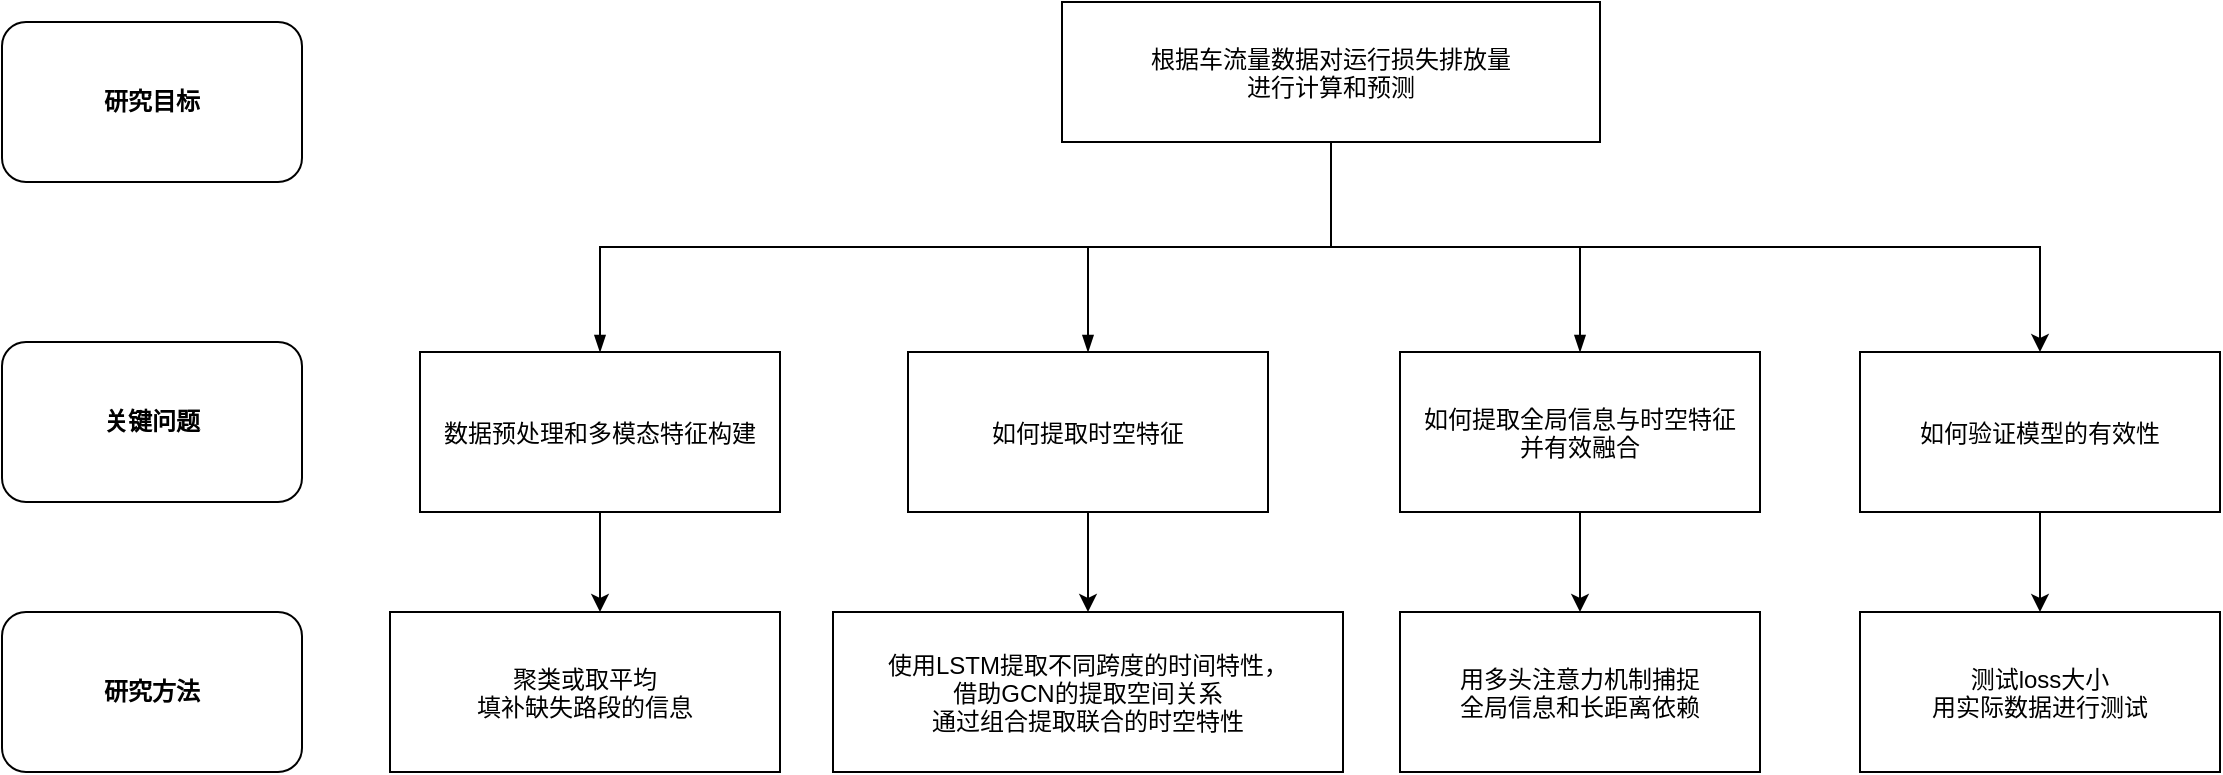 <mxfile version="25.0.1">
  <diagram id="prtHgNgQTEPvFCAcTncT" name="Page-1">
    <mxGraphModel dx="1886" dy="794" grid="0" gridSize="10" guides="1" tooltips="1" connect="1" arrows="1" fold="1" page="1" pageScale="1" pageWidth="827" pageHeight="1169" math="0" shadow="0">
      <root>
        <mxCell id="0" />
        <mxCell id="1" parent="0" />
        <mxCell id="dNxyNK7c78bLwvsdeMH5-13" value="" style="endArrow=blockThin;endFill=1;fontSize=11;edgeStyle=elbowEdgeStyle;elbow=vertical;rounded=0;" parent="1" source="dNxyNK7c78bLwvsdeMH5-12" target="dNxyNK7c78bLwvsdeMH5-14" edge="1">
          <mxGeometry relative="1" as="geometry" />
        </mxCell>
        <mxCell id="dNxyNK7c78bLwvsdeMH5-15" value="" style="endArrow=blockThin;endFill=1;fontSize=11;edgeStyle=elbowEdgeStyle;elbow=vertical;rounded=0;" parent="1" source="dNxyNK7c78bLwvsdeMH5-12" target="dNxyNK7c78bLwvsdeMH5-16" edge="1">
          <mxGeometry relative="1" as="geometry" />
        </mxCell>
        <mxCell id="dNxyNK7c78bLwvsdeMH5-17" value="" style="endArrow=blockThin;endFill=1;fontSize=11;edgeStyle=elbowEdgeStyle;elbow=vertical;rounded=0;" parent="1" source="dNxyNK7c78bLwvsdeMH5-12" target="dNxyNK7c78bLwvsdeMH5-18" edge="1">
          <mxGeometry relative="1" as="geometry" />
        </mxCell>
        <mxCell id="d0pJmijx4cC1JQeAYe1_-26" style="edgeStyle=orthogonalEdgeStyle;rounded=0;orthogonalLoop=1;jettySize=auto;html=1;exitX=0.5;exitY=1;exitDx=0;exitDy=0;" parent="1" source="dNxyNK7c78bLwvsdeMH5-12" target="d0pJmijx4cC1JQeAYe1_-8" edge="1">
          <mxGeometry relative="1" as="geometry" />
        </mxCell>
        <UserObject label="根据车流量数据对运行损失排放量&#xa;进行计算和预测" name="Tessa Miller" position="CFO" location="Office 1" email="me@example.com" placeholders="1" link="https://www.draw.io" id="dNxyNK7c78bLwvsdeMH5-12">
          <mxCell style="" parent="1" vertex="1">
            <mxGeometry x="750" y="360" width="269" height="70" as="geometry" />
          </mxCell>
        </UserObject>
        <mxCell id="d0pJmijx4cC1JQeAYe1_-7" style="edgeStyle=orthogonalEdgeStyle;rounded=0;orthogonalLoop=1;jettySize=auto;html=1;" parent="1" source="dNxyNK7c78bLwvsdeMH5-14" target="d0pJmijx4cC1JQeAYe1_-6" edge="1">
          <mxGeometry relative="1" as="geometry">
            <Array as="points">
              <mxPoint x="519" y="645" />
              <mxPoint x="519" y="645" />
            </Array>
          </mxGeometry>
        </mxCell>
        <UserObject label="数据预处理和多模态特征构建" name="Edward Morrison" position="Brand Manager" location="Office 2" email="me@example.com" placeholders="1" link="https://www.draw.io" id="dNxyNK7c78bLwvsdeMH5-14">
          <mxCell style="" parent="1" vertex="1">
            <mxGeometry x="429" y="535" width="180" height="80" as="geometry" />
          </mxCell>
        </UserObject>
        <mxCell id="d0pJmijx4cC1JQeAYe1_-10" style="edgeStyle=orthogonalEdgeStyle;rounded=0;orthogonalLoop=1;jettySize=auto;html=1;entryX=0.5;entryY=0;entryDx=0;entryDy=0;" parent="1" source="d0pJmijx4cC1JQeAYe1_-11" edge="1">
          <mxGeometry relative="1" as="geometry">
            <mxPoint x="762.25" y="675" as="targetPoint" />
            <mxPoint x="763.75" y="615" as="sourcePoint" />
            <Array as="points">
              <mxPoint x="764" y="675" />
            </Array>
          </mxGeometry>
        </mxCell>
        <mxCell id="d0pJmijx4cC1JQeAYe1_-13" value="" style="edgeStyle=orthogonalEdgeStyle;rounded=0;orthogonalLoop=1;jettySize=auto;html=1;" parent="1" source="dNxyNK7c78bLwvsdeMH5-16" target="d0pJmijx4cC1JQeAYe1_-11" edge="1">
          <mxGeometry relative="1" as="geometry" />
        </mxCell>
        <mxCell id="d0pJmijx4cC1JQeAYe1_-14" style="edgeStyle=orthogonalEdgeStyle;rounded=0;orthogonalLoop=1;jettySize=auto;html=1;exitX=0.5;exitY=1;exitDx=0;exitDy=0;" parent="1" source="dNxyNK7c78bLwvsdeMH5-16" edge="1">
          <mxGeometry relative="1" as="geometry">
            <mxPoint x="763.167" y="615" as="targetPoint" />
          </mxGeometry>
        </mxCell>
        <UserObject label="如何提取时空特征" name="Evan Valet" position="HR Director" location="Office 4" email="me@example.com" placeholders="1" id="dNxyNK7c78bLwvsdeMH5-16">
          <mxCell style="" parent="1" vertex="1">
            <mxGeometry x="673" y="535" width="180" height="80" as="geometry" />
          </mxCell>
        </UserObject>
        <mxCell id="d0pJmijx4cC1JQeAYe1_-18" style="edgeStyle=orthogonalEdgeStyle;rounded=0;orthogonalLoop=1;jettySize=auto;html=1;exitX=0.5;exitY=1;exitDx=0;exitDy=0;" parent="1" source="dNxyNK7c78bLwvsdeMH5-18" target="d0pJmijx4cC1JQeAYe1_-16" edge="1">
          <mxGeometry relative="1" as="geometry" />
        </mxCell>
        <UserObject label="如何提取全局信息与时空特征&#xa;并有效融合" name="Alison Donovan" position="System Admin" location="Office 3" email="me@example.com" placeholders="1" id="dNxyNK7c78bLwvsdeMH5-18">
          <mxCell style="" parent="1" vertex="1">
            <mxGeometry x="919" y="535" width="180" height="80" as="geometry" />
          </mxCell>
        </UserObject>
        <mxCell id="d0pJmijx4cC1JQeAYe1_-4" value="&lt;b&gt;关键问题&lt;/b&gt;" style="rounded=1;whiteSpace=wrap;html=1;" parent="1" vertex="1">
          <mxGeometry x="220" y="530" width="150" height="80" as="geometry" />
        </mxCell>
        <UserObject label="聚类或取平均&#xa;填补缺失路段的信息" name="Edward Morrison" position="Brand Manager" location="Office 2" email="me@example.com" placeholders="1" id="d0pJmijx4cC1JQeAYe1_-6">
          <mxCell style="" parent="1" vertex="1">
            <mxGeometry x="414" y="665" width="195" height="80" as="geometry" />
          </mxCell>
        </UserObject>
        <mxCell id="d0pJmijx4cC1JQeAYe1_-22" style="edgeStyle=orthogonalEdgeStyle;rounded=0;orthogonalLoop=1;jettySize=auto;html=1;exitX=0.5;exitY=1;exitDx=0;exitDy=0;" parent="1" source="d0pJmijx4cC1JQeAYe1_-8" target="d0pJmijx4cC1JQeAYe1_-20" edge="1">
          <mxGeometry relative="1" as="geometry" />
        </mxCell>
        <UserObject label="如何验证模型的有效性" name="Alison Donovan" position="System Admin" location="Office 3" email="me@example.com" placeholders="1" id="d0pJmijx4cC1JQeAYe1_-8">
          <mxCell style="" parent="1" vertex="1">
            <mxGeometry x="1149" y="535" width="180" height="80" as="geometry" />
          </mxCell>
        </UserObject>
        <UserObject label="使用LSTM提取不同跨度的时间特性，&#xa;借助GCN的提取空间关系&#xa;通过组合提取联合的时空特性" name="Evan Valet" position="HR Director" location="Office 4" email="me@example.com" placeholders="1" id="d0pJmijx4cC1JQeAYe1_-11">
          <mxCell style="" parent="1" vertex="1">
            <mxGeometry x="635.5" y="665" width="255" height="80" as="geometry" />
          </mxCell>
        </UserObject>
        <UserObject label="用多头注意力机制捕捉&#xa;全局信息和长距离依赖" name="Alison Donovan" position="System Admin" location="Office 3" email="me@example.com" placeholders="1" id="d0pJmijx4cC1JQeAYe1_-16">
          <mxCell style="" parent="1" vertex="1">
            <mxGeometry x="919" y="665" width="180" height="80" as="geometry" />
          </mxCell>
        </UserObject>
        <UserObject label="测试loss大小&#xa;用实际数据进行测试" name="Alison Donovan" position="System Admin" location="Office 3" email="me@example.com" placeholders="1" id="d0pJmijx4cC1JQeAYe1_-20">
          <mxCell style="" parent="1" vertex="1">
            <mxGeometry x="1149" y="665" width="180" height="80" as="geometry" />
          </mxCell>
        </UserObject>
        <mxCell id="d0pJmijx4cC1JQeAYe1_-28" value="&lt;b&gt;研究目标&lt;/b&gt;" style="rounded=1;whiteSpace=wrap;html=1;" parent="1" vertex="1">
          <mxGeometry x="220" y="370" width="150" height="80" as="geometry" />
        </mxCell>
        <mxCell id="d0pJmijx4cC1JQeAYe1_-29" value="&lt;b&gt;研究方法&lt;/b&gt;" style="rounded=1;whiteSpace=wrap;html=1;" parent="1" vertex="1">
          <mxGeometry x="220" y="665" width="150" height="80" as="geometry" />
        </mxCell>
      </root>
    </mxGraphModel>
  </diagram>
</mxfile>
